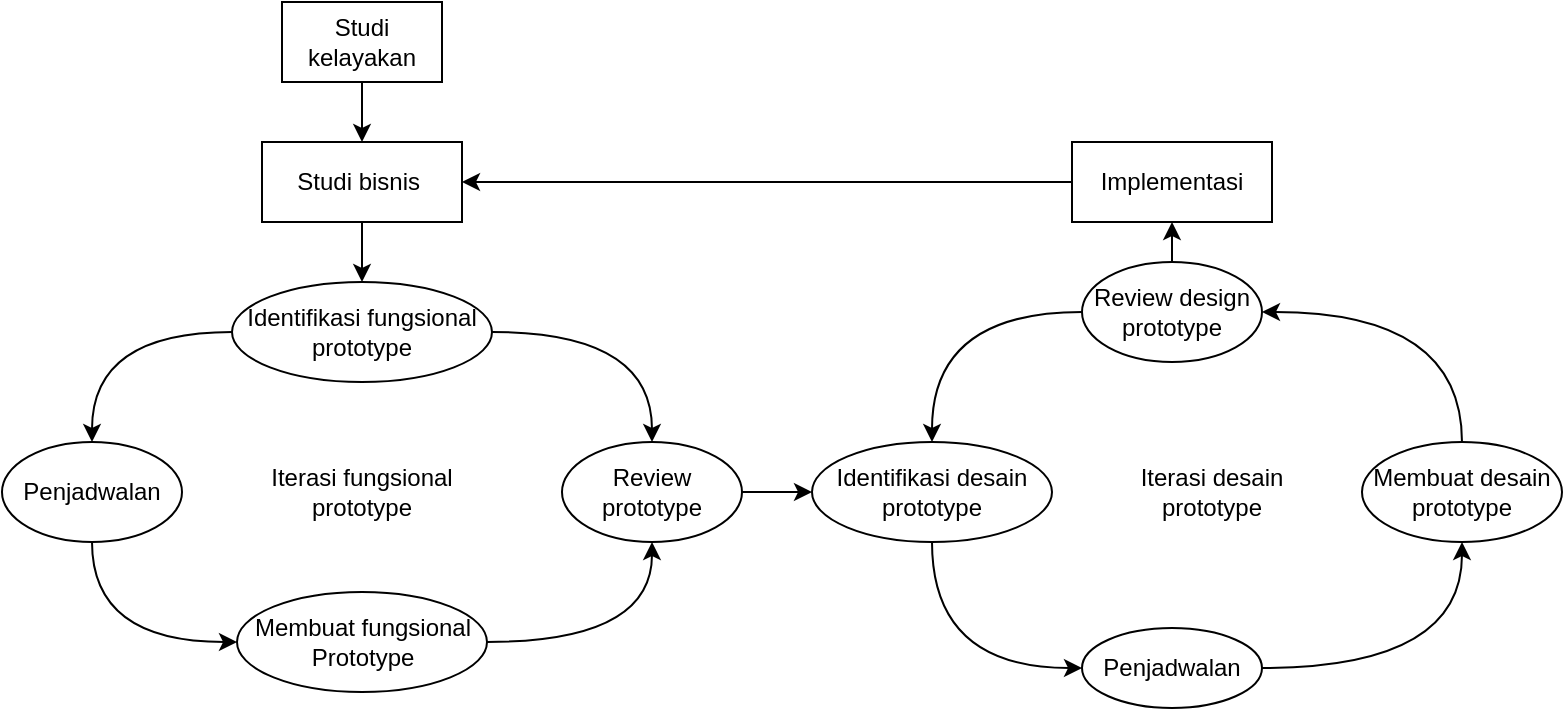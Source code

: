 <mxfile version="20.2.3" type="github">
  <diagram id="1HRSXrbKBfz9Ge-uPF9W" name="Page-1">
    <mxGraphModel dx="1063" dy="653" grid="1" gridSize="10" guides="1" tooltips="1" connect="1" arrows="1" fold="1" page="1" pageScale="1" pageWidth="1169" pageHeight="826" math="0" shadow="0">
      <root>
        <mxCell id="0" />
        <mxCell id="1" parent="0" />
        <mxCell id="SgcpTPaqbiLLk39mLgNB-14" style="edgeStyle=orthogonalEdgeStyle;rounded=0;orthogonalLoop=1;jettySize=auto;html=1;exitX=0.5;exitY=1;exitDx=0;exitDy=0;entryX=0.5;entryY=0;entryDx=0;entryDy=0;" edge="1" parent="1" source="SgcpTPaqbiLLk39mLgNB-1" target="SgcpTPaqbiLLk39mLgNB-3">
          <mxGeometry relative="1" as="geometry" />
        </mxCell>
        <mxCell id="SgcpTPaqbiLLk39mLgNB-1" value="Studi kelayakan" style="rounded=0;whiteSpace=wrap;html=1;" vertex="1" parent="1">
          <mxGeometry x="200" y="80" width="80" height="40" as="geometry" />
        </mxCell>
        <mxCell id="SgcpTPaqbiLLk39mLgNB-16" style="edgeStyle=orthogonalEdgeStyle;rounded=0;orthogonalLoop=1;jettySize=auto;html=1;exitX=0.5;exitY=1;exitDx=0;exitDy=0;" edge="1" parent="1" source="SgcpTPaqbiLLk39mLgNB-3" target="SgcpTPaqbiLLk39mLgNB-4">
          <mxGeometry relative="1" as="geometry" />
        </mxCell>
        <mxCell id="SgcpTPaqbiLLk39mLgNB-3" value="Studi bisnis&amp;nbsp;" style="rounded=0;whiteSpace=wrap;html=1;" vertex="1" parent="1">
          <mxGeometry x="190" y="150" width="100" height="40" as="geometry" />
        </mxCell>
        <mxCell id="SgcpTPaqbiLLk39mLgNB-17" style="edgeStyle=orthogonalEdgeStyle;rounded=0;orthogonalLoop=1;jettySize=auto;html=1;exitX=0;exitY=0.5;exitDx=0;exitDy=0;curved=1;" edge="1" parent="1" source="SgcpTPaqbiLLk39mLgNB-4" target="SgcpTPaqbiLLk39mLgNB-5">
          <mxGeometry relative="1" as="geometry" />
        </mxCell>
        <mxCell id="SgcpTPaqbiLLk39mLgNB-18" style="edgeStyle=orthogonalEdgeStyle;curved=1;rounded=0;orthogonalLoop=1;jettySize=auto;html=1;exitX=1;exitY=0.5;exitDx=0;exitDy=0;" edge="1" parent="1" source="SgcpTPaqbiLLk39mLgNB-4" target="SgcpTPaqbiLLk39mLgNB-6">
          <mxGeometry relative="1" as="geometry" />
        </mxCell>
        <mxCell id="SgcpTPaqbiLLk39mLgNB-4" value="Identifikasi fungsional prototype" style="ellipse;whiteSpace=wrap;html=1;" vertex="1" parent="1">
          <mxGeometry x="175" y="220" width="130" height="50" as="geometry" />
        </mxCell>
        <mxCell id="SgcpTPaqbiLLk39mLgNB-19" style="edgeStyle=orthogonalEdgeStyle;curved=1;rounded=0;orthogonalLoop=1;jettySize=auto;html=1;entryX=0;entryY=0.5;entryDx=0;entryDy=0;exitX=0.5;exitY=1;exitDx=0;exitDy=0;" edge="1" parent="1" source="SgcpTPaqbiLLk39mLgNB-5" target="SgcpTPaqbiLLk39mLgNB-7">
          <mxGeometry relative="1" as="geometry" />
        </mxCell>
        <mxCell id="SgcpTPaqbiLLk39mLgNB-5" value="Penjadwalan" style="ellipse;whiteSpace=wrap;html=1;" vertex="1" parent="1">
          <mxGeometry x="60" y="300" width="90" height="50" as="geometry" />
        </mxCell>
        <mxCell id="SgcpTPaqbiLLk39mLgNB-23" style="edgeStyle=orthogonalEdgeStyle;curved=1;rounded=0;orthogonalLoop=1;jettySize=auto;html=1;" edge="1" parent="1" source="SgcpTPaqbiLLk39mLgNB-6" target="SgcpTPaqbiLLk39mLgNB-9">
          <mxGeometry relative="1" as="geometry" />
        </mxCell>
        <mxCell id="SgcpTPaqbiLLk39mLgNB-6" value="Review prototype" style="ellipse;whiteSpace=wrap;html=1;" vertex="1" parent="1">
          <mxGeometry x="340" y="300" width="90" height="50" as="geometry" />
        </mxCell>
        <mxCell id="SgcpTPaqbiLLk39mLgNB-21" style="edgeStyle=orthogonalEdgeStyle;curved=1;rounded=0;orthogonalLoop=1;jettySize=auto;html=1;entryX=0.5;entryY=1;entryDx=0;entryDy=0;" edge="1" parent="1" source="SgcpTPaqbiLLk39mLgNB-7" target="SgcpTPaqbiLLk39mLgNB-6">
          <mxGeometry relative="1" as="geometry" />
        </mxCell>
        <mxCell id="SgcpTPaqbiLLk39mLgNB-7" value="Membuat fungsional Prototype" style="ellipse;whiteSpace=wrap;html=1;" vertex="1" parent="1">
          <mxGeometry x="177.5" y="375" width="125" height="50" as="geometry" />
        </mxCell>
        <mxCell id="SgcpTPaqbiLLk39mLgNB-25" style="edgeStyle=orthogonalEdgeStyle;curved=1;rounded=0;orthogonalLoop=1;jettySize=auto;html=1;exitX=0.5;exitY=1;exitDx=0;exitDy=0;entryX=0;entryY=0.5;entryDx=0;entryDy=0;" edge="1" parent="1" source="SgcpTPaqbiLLk39mLgNB-9" target="SgcpTPaqbiLLk39mLgNB-12">
          <mxGeometry relative="1" as="geometry" />
        </mxCell>
        <mxCell id="SgcpTPaqbiLLk39mLgNB-9" value="Identifikasi desain prototype" style="ellipse;whiteSpace=wrap;html=1;" vertex="1" parent="1">
          <mxGeometry x="465" y="300" width="120" height="50" as="geometry" />
        </mxCell>
        <mxCell id="SgcpTPaqbiLLk39mLgNB-24" style="edgeStyle=orthogonalEdgeStyle;curved=1;rounded=0;orthogonalLoop=1;jettySize=auto;html=1;entryX=0.5;entryY=0;entryDx=0;entryDy=0;" edge="1" parent="1" source="SgcpTPaqbiLLk39mLgNB-10" target="SgcpTPaqbiLLk39mLgNB-9">
          <mxGeometry relative="1" as="geometry" />
        </mxCell>
        <mxCell id="SgcpTPaqbiLLk39mLgNB-10" value="Review design prototype" style="ellipse;whiteSpace=wrap;html=1;" vertex="1" parent="1">
          <mxGeometry x="600" y="210" width="90" height="50" as="geometry" />
        </mxCell>
        <mxCell id="SgcpTPaqbiLLk39mLgNB-27" style="edgeStyle=orthogonalEdgeStyle;curved=1;rounded=0;orthogonalLoop=1;jettySize=auto;html=1;entryX=1;entryY=0.5;entryDx=0;entryDy=0;exitX=0.5;exitY=0;exitDx=0;exitDy=0;" edge="1" parent="1" source="SgcpTPaqbiLLk39mLgNB-11" target="SgcpTPaqbiLLk39mLgNB-10">
          <mxGeometry relative="1" as="geometry" />
        </mxCell>
        <mxCell id="SgcpTPaqbiLLk39mLgNB-11" value="Membuat desain prototype" style="ellipse;whiteSpace=wrap;html=1;" vertex="1" parent="1">
          <mxGeometry x="740" y="300" width="100" height="50" as="geometry" />
        </mxCell>
        <mxCell id="SgcpTPaqbiLLk39mLgNB-26" style="edgeStyle=orthogonalEdgeStyle;curved=1;rounded=0;orthogonalLoop=1;jettySize=auto;html=1;exitX=1;exitY=0.5;exitDx=0;exitDy=0;entryX=0.5;entryY=1;entryDx=0;entryDy=0;" edge="1" parent="1" source="SgcpTPaqbiLLk39mLgNB-12" target="SgcpTPaqbiLLk39mLgNB-11">
          <mxGeometry relative="1" as="geometry" />
        </mxCell>
        <mxCell id="SgcpTPaqbiLLk39mLgNB-12" value="Penjadwalan" style="ellipse;whiteSpace=wrap;html=1;" vertex="1" parent="1">
          <mxGeometry x="600" y="393" width="90" height="40" as="geometry" />
        </mxCell>
        <mxCell id="SgcpTPaqbiLLk39mLgNB-15" style="edgeStyle=orthogonalEdgeStyle;rounded=0;orthogonalLoop=1;jettySize=auto;html=1;entryX=1;entryY=0.5;entryDx=0;entryDy=0;" edge="1" parent="1" source="SgcpTPaqbiLLk39mLgNB-13" target="SgcpTPaqbiLLk39mLgNB-3">
          <mxGeometry relative="1" as="geometry" />
        </mxCell>
        <mxCell id="SgcpTPaqbiLLk39mLgNB-13" value="Implementasi" style="rounded=0;whiteSpace=wrap;html=1;" vertex="1" parent="1">
          <mxGeometry x="595" y="150" width="100" height="40" as="geometry" />
        </mxCell>
        <mxCell id="SgcpTPaqbiLLk39mLgNB-22" value="Iterasi fungsional prototype" style="text;html=1;strokeColor=none;fillColor=none;align=center;verticalAlign=middle;whiteSpace=wrap;rounded=0;" vertex="1" parent="1">
          <mxGeometry x="185" y="310" width="110" height="30" as="geometry" />
        </mxCell>
        <mxCell id="SgcpTPaqbiLLk39mLgNB-29" value="" style="endArrow=classic;html=1;rounded=0;curved=1;entryX=0.5;entryY=1;entryDx=0;entryDy=0;exitX=0.5;exitY=0;exitDx=0;exitDy=0;" edge="1" parent="1" source="SgcpTPaqbiLLk39mLgNB-10" target="SgcpTPaqbiLLk39mLgNB-13">
          <mxGeometry width="50" height="50" relative="1" as="geometry">
            <mxPoint x="540" y="350" as="sourcePoint" />
            <mxPoint x="590" y="300" as="targetPoint" />
          </mxGeometry>
        </mxCell>
        <mxCell id="SgcpTPaqbiLLk39mLgNB-30" value="Iterasi desain prototype" style="text;html=1;strokeColor=none;fillColor=none;align=center;verticalAlign=middle;whiteSpace=wrap;rounded=0;" vertex="1" parent="1">
          <mxGeometry x="620" y="310" width="90" height="30" as="geometry" />
        </mxCell>
      </root>
    </mxGraphModel>
  </diagram>
</mxfile>
